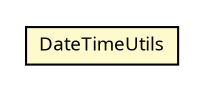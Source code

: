 #!/usr/local/bin/dot
#
# Class diagram 
# Generated by UMLGraph version R5_6-24-gf6e263 (http://www.umlgraph.org/)
#

digraph G {
	edge [fontname="Trebuchet MS",fontsize=10,labelfontname="Trebuchet MS",labelfontsize=10];
	node [fontname="Trebuchet MS",fontsize=10,shape=plaintext];
	nodesep=0.25;
	ranksep=0.5;
	// org.maxur.perfmodel.backend.utils.DateTimeUtils
	c777 [label=<<table title="org.maxur.perfmodel.backend.utils.DateTimeUtils" border="0" cellborder="1" cellspacing="0" cellpadding="2" port="p" bgcolor="lemonChiffon" href="./DateTimeUtils.html">
		<tr><td><table border="0" cellspacing="0" cellpadding="1">
<tr><td align="center" balign="center"><font face="Trebuchet MS"> DateTimeUtils </font></td></tr>
		</table></td></tr>
		</table>>, URL="./DateTimeUtils.html", fontname="Trebuchet MS", fontcolor="black", fontsize=9.0];
}

